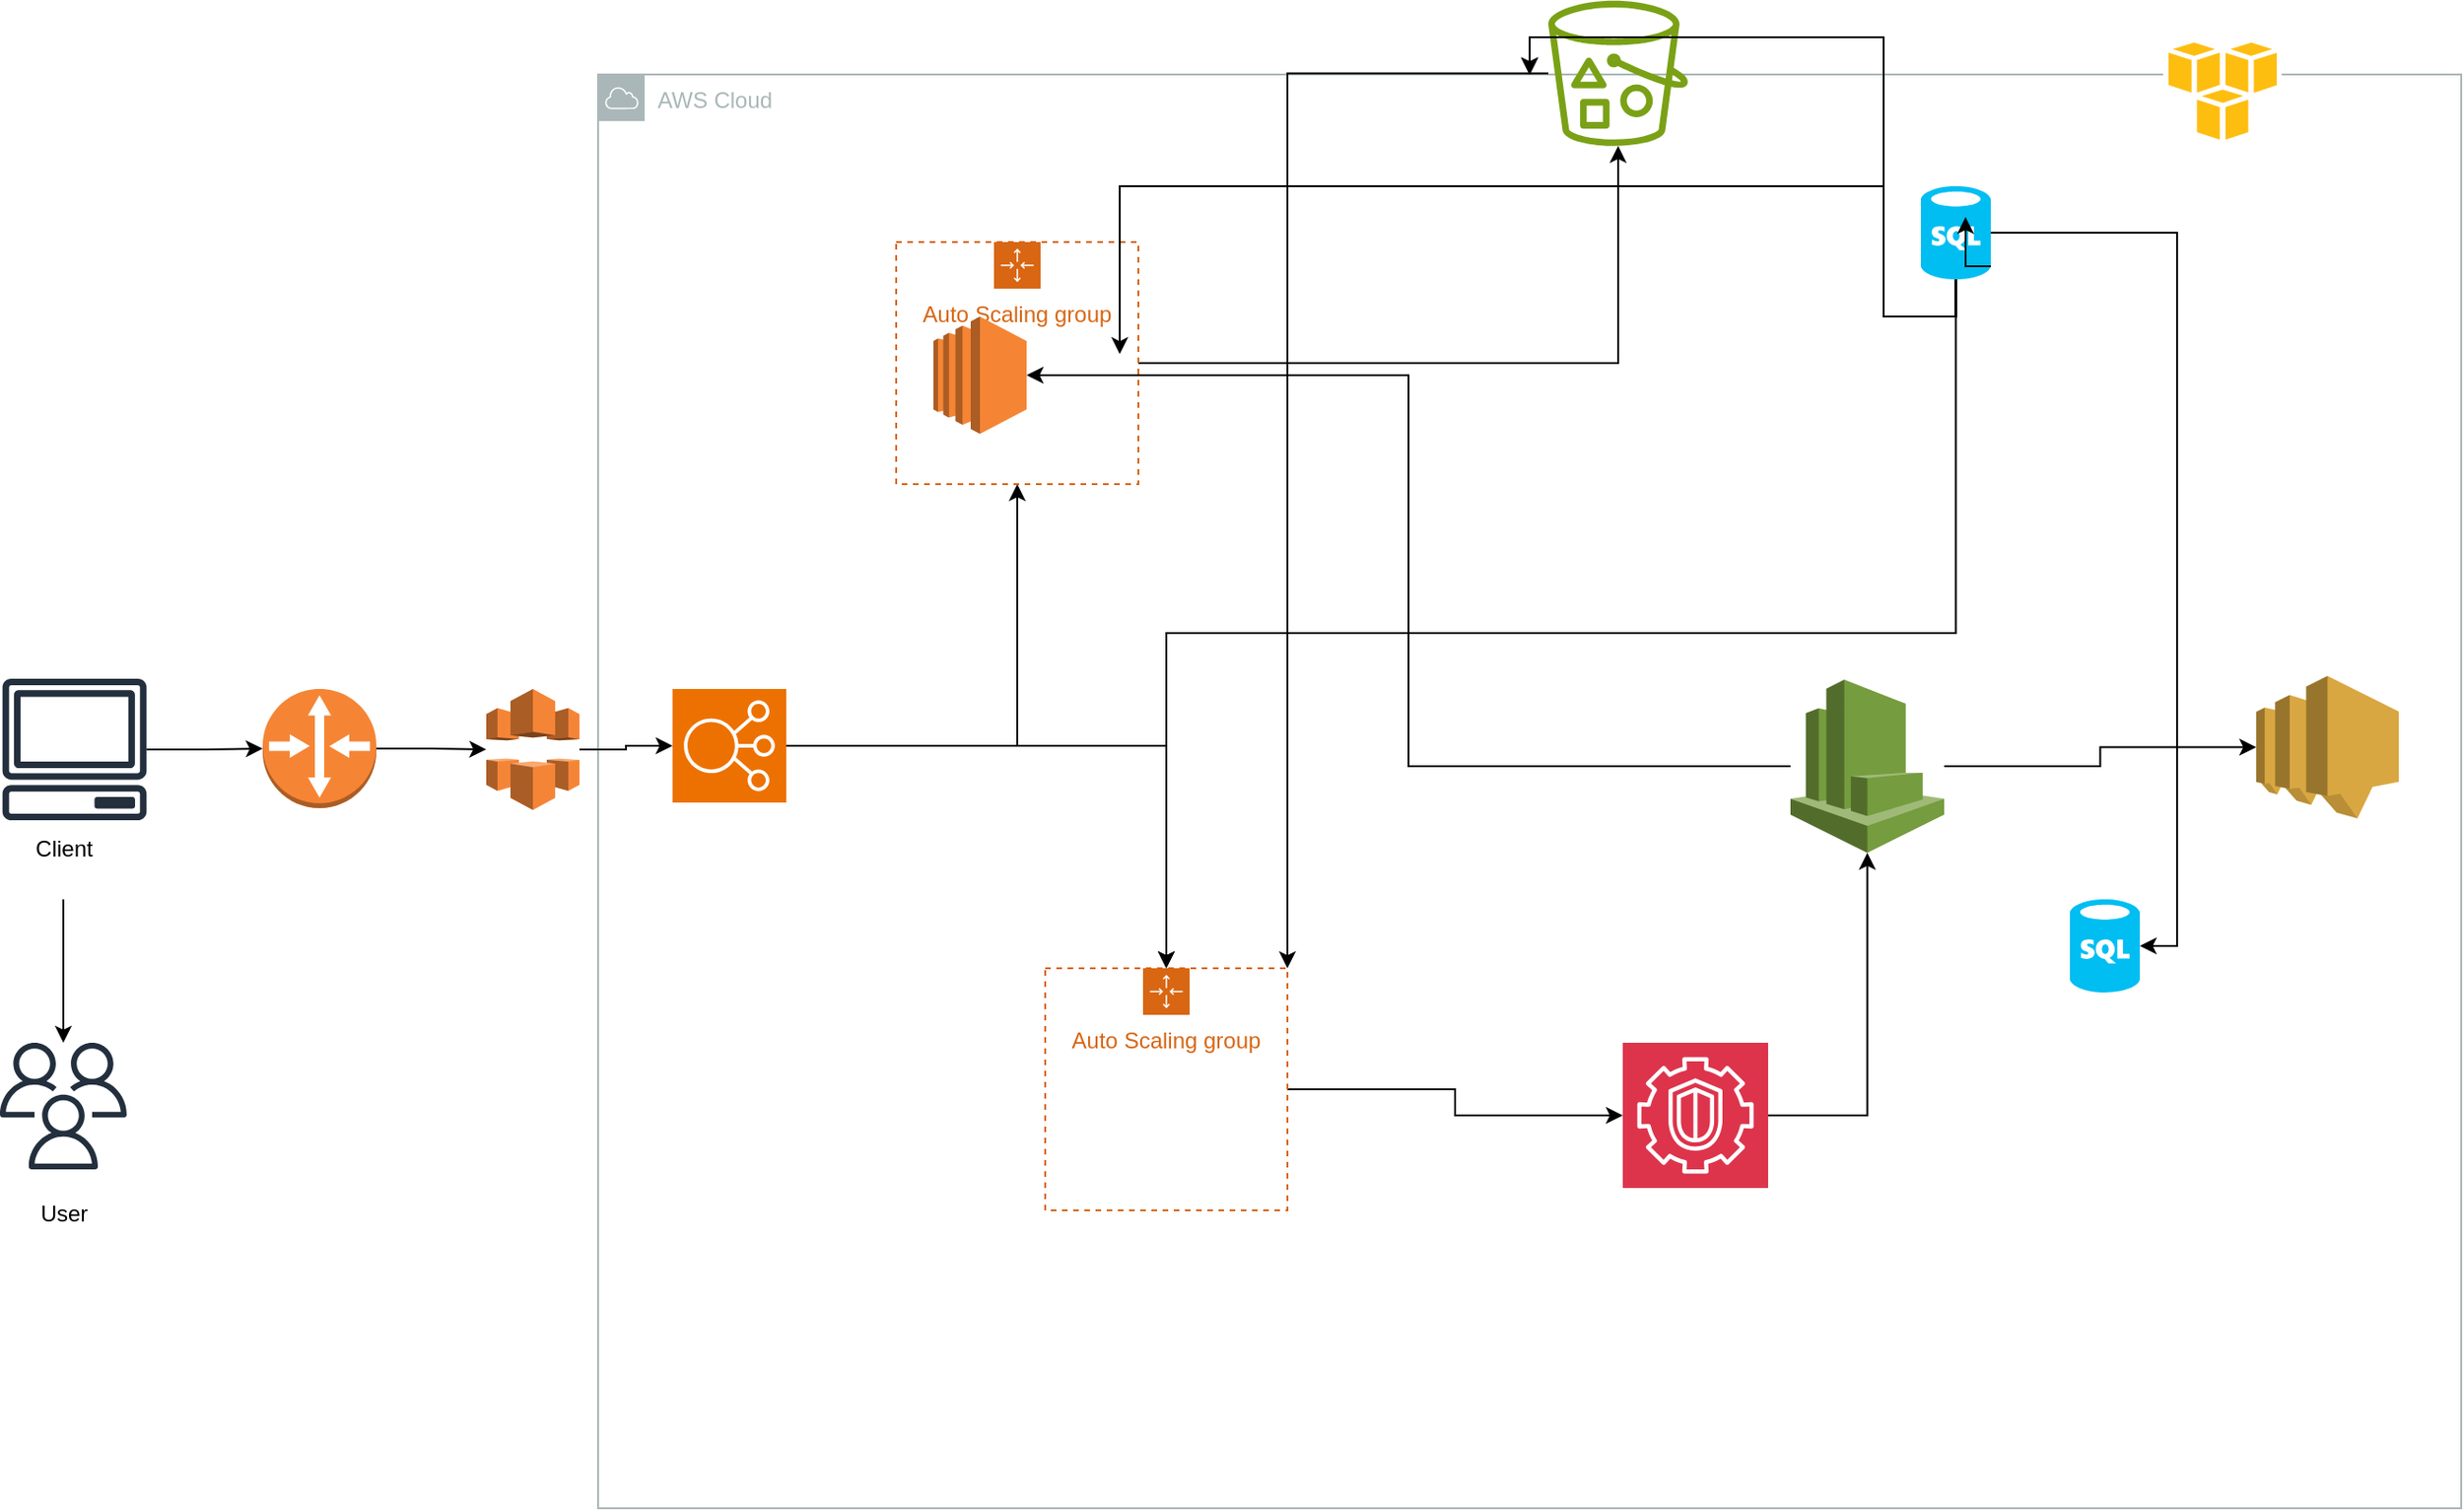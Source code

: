<mxfile version="24.7.7">
  <diagram name="Página-1" id="Nd7OYLYbeYjH9-XzFsc4">
    <mxGraphModel dx="2876" dy="2292" grid="1" gridSize="10" guides="1" tooltips="1" connect="1" arrows="1" fold="1" page="1" pageScale="1" pageWidth="827" pageHeight="1169" math="0" shadow="0">
      <root>
        <mxCell id="0" />
        <mxCell id="1" parent="0" />
        <mxCell id="_TRqi5g4rZKSvp7vSnuN-2" value="AWS Cloud" style="sketch=0;outlineConnect=0;gradientColor=none;html=1;whiteSpace=wrap;fontSize=12;fontStyle=0;shape=mxgraph.aws4.group;grIcon=mxgraph.aws4.group_aws_cloud;strokeColor=#AAB7B8;fillColor=none;verticalAlign=top;align=left;spacingLeft=30;fontColor=#AAB7B8;dashed=0;" vertex="1" parent="1">
          <mxGeometry x="130" y="-210" width="1000" height="770" as="geometry" />
        </mxCell>
        <mxCell id="_TRqi5g4rZKSvp7vSnuN-4" value="" style="sketch=0;outlineConnect=0;fontColor=#232F3E;gradientColor=none;fillColor=#232F3D;strokeColor=none;dashed=0;verticalLabelPosition=bottom;verticalAlign=top;align=center;html=1;fontSize=12;fontStyle=0;aspect=fixed;pointerEvents=1;shape=mxgraph.aws4.users;" vertex="1" parent="1">
          <mxGeometry x="-191" y="310" width="68" height="68" as="geometry" />
        </mxCell>
        <mxCell id="_TRqi5g4rZKSvp7vSnuN-12" style="edgeStyle=orthogonalEdgeStyle;rounded=0;orthogonalLoop=1;jettySize=auto;html=1;" edge="1" parent="1" source="_TRqi5g4rZKSvp7vSnuN-5" target="_TRqi5g4rZKSvp7vSnuN-10">
          <mxGeometry relative="1" as="geometry" />
        </mxCell>
        <mxCell id="_TRqi5g4rZKSvp7vSnuN-5" value="" style="sketch=0;outlineConnect=0;fontColor=#232F3E;gradientColor=none;fillColor=#232F3D;strokeColor=none;dashed=0;verticalLabelPosition=bottom;verticalAlign=top;align=center;html=1;fontSize=12;fontStyle=0;aspect=fixed;pointerEvents=1;shape=mxgraph.aws4.client;" vertex="1" parent="1">
          <mxGeometry x="-190" y="114.5" width="78" height="76" as="geometry" />
        </mxCell>
        <mxCell id="_TRqi5g4rZKSvp7vSnuN-8" style="edgeStyle=orthogonalEdgeStyle;rounded=0;orthogonalLoop=1;jettySize=auto;html=1;" edge="1" parent="1" source="_TRqi5g4rZKSvp7vSnuN-6" target="_TRqi5g4rZKSvp7vSnuN-4">
          <mxGeometry relative="1" as="geometry" />
        </mxCell>
        <mxCell id="_TRqi5g4rZKSvp7vSnuN-6" value="Client&lt;div&gt;&lt;br&gt;&lt;/div&gt;" style="text;html=1;align=center;verticalAlign=middle;resizable=0;points=[];autosize=1;strokeColor=none;fillColor=none;" vertex="1" parent="1">
          <mxGeometry x="-182" y="193" width="50" height="40" as="geometry" />
        </mxCell>
        <mxCell id="_TRqi5g4rZKSvp7vSnuN-7" value="User" style="text;html=1;align=center;verticalAlign=middle;resizable=0;points=[];autosize=1;strokeColor=none;fillColor=none;" vertex="1" parent="1">
          <mxGeometry x="-182" y="387" width="50" height="30" as="geometry" />
        </mxCell>
        <mxCell id="_TRqi5g4rZKSvp7vSnuN-13" style="edgeStyle=orthogonalEdgeStyle;rounded=0;orthogonalLoop=1;jettySize=auto;html=1;" edge="1" parent="1" source="_TRqi5g4rZKSvp7vSnuN-10" target="_TRqi5g4rZKSvp7vSnuN-11">
          <mxGeometry relative="1" as="geometry" />
        </mxCell>
        <mxCell id="_TRqi5g4rZKSvp7vSnuN-10" value="" style="outlineConnect=0;dashed=0;verticalLabelPosition=bottom;verticalAlign=top;align=center;html=1;shape=mxgraph.aws3.router;fillColor=#F58534;gradientColor=none;" vertex="1" parent="1">
          <mxGeometry x="-50" y="120" width="61" height="64" as="geometry" />
        </mxCell>
        <mxCell id="_TRqi5g4rZKSvp7vSnuN-11" value="" style="outlineConnect=0;dashed=0;verticalLabelPosition=bottom;verticalAlign=top;align=center;html=1;shape=mxgraph.aws3.cloudfront;fillColor=#F58536;gradientColor=none;" vertex="1" parent="1">
          <mxGeometry x="70" y="120" width="50" height="65" as="geometry" />
        </mxCell>
        <mxCell id="_TRqi5g4rZKSvp7vSnuN-17" style="edgeStyle=orthogonalEdgeStyle;rounded=0;orthogonalLoop=1;jettySize=auto;html=1;" edge="1" parent="1" source="_TRqi5g4rZKSvp7vSnuN-14" target="_TRqi5g4rZKSvp7vSnuN-15">
          <mxGeometry relative="1" as="geometry" />
        </mxCell>
        <mxCell id="_TRqi5g4rZKSvp7vSnuN-21" style="edgeStyle=orthogonalEdgeStyle;rounded=0;orthogonalLoop=1;jettySize=auto;html=1;" edge="1" parent="1" source="_TRqi5g4rZKSvp7vSnuN-14" target="_TRqi5g4rZKSvp7vSnuN-19">
          <mxGeometry relative="1" as="geometry" />
        </mxCell>
        <mxCell id="_TRqi5g4rZKSvp7vSnuN-14" value="" style="sketch=0;points=[[0,0,0],[0.25,0,0],[0.5,0,0],[0.75,0,0],[1,0,0],[0,1,0],[0.25,1,0],[0.5,1,0],[0.75,1,0],[1,1,0],[0,0.25,0],[0,0.5,0],[0,0.75,0],[1,0.25,0],[1,0.5,0],[1,0.75,0]];outlineConnect=0;fontColor=#232F3E;fillColor=#ED7100;strokeColor=#ffffff;dashed=0;verticalLabelPosition=bottom;verticalAlign=top;align=center;html=1;fontSize=12;fontStyle=0;aspect=fixed;shape=mxgraph.aws4.resourceIcon;resIcon=mxgraph.aws4.elastic_load_balancing;" vertex="1" parent="1">
          <mxGeometry x="170" y="120" width="61" height="61" as="geometry" />
        </mxCell>
        <mxCell id="_TRqi5g4rZKSvp7vSnuN-24" style="edgeStyle=orthogonalEdgeStyle;rounded=0;orthogonalLoop=1;jettySize=auto;html=1;" edge="1" parent="1" source="_TRqi5g4rZKSvp7vSnuN-15" target="_TRqi5g4rZKSvp7vSnuN-23">
          <mxGeometry relative="1" as="geometry" />
        </mxCell>
        <mxCell id="_TRqi5g4rZKSvp7vSnuN-15" value="Auto Scaling group" style="points=[[0,0],[0.25,0],[0.5,0],[0.75,0],[1,0],[1,0.25],[1,0.5],[1,0.75],[1,1],[0.75,1],[0.5,1],[0.25,1],[0,1],[0,0.75],[0,0.5],[0,0.25]];outlineConnect=0;gradientColor=none;html=1;whiteSpace=wrap;fontSize=12;fontStyle=0;container=1;pointerEvents=0;collapsible=0;recursiveResize=0;shape=mxgraph.aws4.groupCenter;grIcon=mxgraph.aws4.group_auto_scaling_group;grStroke=1;strokeColor=#D86613;fillColor=none;verticalAlign=top;align=center;fontColor=#D86613;dashed=1;spacingTop=25;" vertex="1" parent="1">
          <mxGeometry x="290" y="-120" width="130" height="130" as="geometry" />
        </mxCell>
        <mxCell id="_TRqi5g4rZKSvp7vSnuN-16" style="edgeStyle=orthogonalEdgeStyle;rounded=0;orthogonalLoop=1;jettySize=auto;html=1;entryX=0;entryY=0.5;entryDx=0;entryDy=0;entryPerimeter=0;" edge="1" parent="1" source="_TRqi5g4rZKSvp7vSnuN-11" target="_TRqi5g4rZKSvp7vSnuN-14">
          <mxGeometry relative="1" as="geometry" />
        </mxCell>
        <mxCell id="_TRqi5g4rZKSvp7vSnuN-26" style="edgeStyle=orthogonalEdgeStyle;rounded=0;orthogonalLoop=1;jettySize=auto;html=1;" edge="1" parent="1" source="_TRqi5g4rZKSvp7vSnuN-19" target="_TRqi5g4rZKSvp7vSnuN-25">
          <mxGeometry relative="1" as="geometry" />
        </mxCell>
        <mxCell id="_TRqi5g4rZKSvp7vSnuN-19" value="Auto Scaling group" style="points=[[0,0],[0.25,0],[0.5,0],[0.75,0],[1,0],[1,0.25],[1,0.5],[1,0.75],[1,1],[0.75,1],[0.5,1],[0.25,1],[0,1],[0,0.75],[0,0.5],[0,0.25]];outlineConnect=0;gradientColor=none;html=1;whiteSpace=wrap;fontSize=12;fontStyle=0;container=1;pointerEvents=0;collapsible=0;recursiveResize=0;shape=mxgraph.aws4.groupCenter;grIcon=mxgraph.aws4.group_auto_scaling_group;grStroke=1;strokeColor=#D86613;fillColor=none;verticalAlign=top;align=center;fontColor=#D86613;dashed=1;spacingTop=25;" vertex="1" parent="1">
          <mxGeometry x="370" y="270" width="130" height="130" as="geometry" />
        </mxCell>
        <mxCell id="_TRqi5g4rZKSvp7vSnuN-22" value="" style="dashed=0;outlineConnect=0;html=1;align=center;labelPosition=center;verticalLabelPosition=bottom;verticalAlign=top;shape=mxgraph.weblogos.aws" vertex="1" parent="1">
          <mxGeometry x="970" y="-230" width="63.6" height="58.4" as="geometry" />
        </mxCell>
        <mxCell id="_TRqi5g4rZKSvp7vSnuN-34" style="edgeStyle=orthogonalEdgeStyle;rounded=0;orthogonalLoop=1;jettySize=auto;html=1;entryX=1;entryY=0;entryDx=0;entryDy=0;" edge="1" parent="1" source="_TRqi5g4rZKSvp7vSnuN-23" target="_TRqi5g4rZKSvp7vSnuN-19">
          <mxGeometry relative="1" as="geometry" />
        </mxCell>
        <mxCell id="_TRqi5g4rZKSvp7vSnuN-23" value="" style="sketch=0;outlineConnect=0;fontColor=#232F3E;gradientColor=none;fillColor=#7AA116;strokeColor=none;dashed=0;verticalLabelPosition=bottom;verticalAlign=top;align=center;html=1;fontSize=12;fontStyle=0;aspect=fixed;pointerEvents=1;shape=mxgraph.aws4.bucket_with_objects;" vertex="1" parent="1">
          <mxGeometry x="640" y="-249.6" width="75" height="78" as="geometry" />
        </mxCell>
        <mxCell id="_TRqi5g4rZKSvp7vSnuN-33" style="edgeStyle=orthogonalEdgeStyle;rounded=0;orthogonalLoop=1;jettySize=auto;html=1;" edge="1" parent="1" source="_TRqi5g4rZKSvp7vSnuN-25" target="_TRqi5g4rZKSvp7vSnuN-29">
          <mxGeometry relative="1" as="geometry" />
        </mxCell>
        <mxCell id="_TRqi5g4rZKSvp7vSnuN-25" value="" style="sketch=0;points=[[0,0,0],[0.25,0,0],[0.5,0,0],[0.75,0,0],[1,0,0],[0,1,0],[0.25,1,0],[0.5,1,0],[0.75,1,0],[1,1,0],[0,0.25,0],[0,0.5,0],[0,0.75,0],[1,0.25,0],[1,0.5,0],[1,0.75,0]];outlineConnect=0;fontColor=#232F3E;fillColor=#DD344C;strokeColor=#ffffff;dashed=0;verticalLabelPosition=bottom;verticalAlign=top;align=center;html=1;fontSize=12;fontStyle=0;aspect=fixed;shape=mxgraph.aws4.resourceIcon;resIcon=mxgraph.aws4.guardduty;" vertex="1" parent="1">
          <mxGeometry x="680" y="310" width="78" height="78" as="geometry" />
        </mxCell>
        <mxCell id="_TRqi5g4rZKSvp7vSnuN-40" style="edgeStyle=orthogonalEdgeStyle;rounded=0;orthogonalLoop=1;jettySize=auto;html=1;" edge="1" parent="1" source="_TRqi5g4rZKSvp7vSnuN-27" target="_TRqi5g4rZKSvp7vSnuN-2">
          <mxGeometry relative="1" as="geometry" />
        </mxCell>
        <mxCell id="_TRqi5g4rZKSvp7vSnuN-41" style="edgeStyle=orthogonalEdgeStyle;rounded=0;orthogonalLoop=1;jettySize=auto;html=1;" edge="1" parent="1" source="_TRqi5g4rZKSvp7vSnuN-27" target="_TRqi5g4rZKSvp7vSnuN-2">
          <mxGeometry relative="1" as="geometry" />
        </mxCell>
        <mxCell id="_TRqi5g4rZKSvp7vSnuN-42" style="edgeStyle=orthogonalEdgeStyle;rounded=0;orthogonalLoop=1;jettySize=auto;html=1;" edge="1" parent="1" source="_TRqi5g4rZKSvp7vSnuN-27" target="_TRqi5g4rZKSvp7vSnuN-2">
          <mxGeometry relative="1" as="geometry" />
        </mxCell>
        <mxCell id="_TRqi5g4rZKSvp7vSnuN-45" style="edgeStyle=orthogonalEdgeStyle;rounded=0;orthogonalLoop=1;jettySize=auto;html=1;" edge="1" parent="1" source="_TRqi5g4rZKSvp7vSnuN-27" target="_TRqi5g4rZKSvp7vSnuN-19">
          <mxGeometry relative="1" as="geometry">
            <Array as="points">
              <mxPoint x="859" y="90" />
              <mxPoint x="435" y="90" />
            </Array>
          </mxGeometry>
        </mxCell>
        <mxCell id="_TRqi5g4rZKSvp7vSnuN-27" value="" style="verticalLabelPosition=bottom;html=1;verticalAlign=top;align=center;strokeColor=none;fillColor=#00BEF2;shape=mxgraph.azure.sql_database;" vertex="1" parent="1">
          <mxGeometry x="840" y="-150" width="37.5" height="50" as="geometry" />
        </mxCell>
        <mxCell id="_TRqi5g4rZKSvp7vSnuN-28" value="" style="verticalLabelPosition=bottom;html=1;verticalAlign=top;align=center;strokeColor=none;fillColor=#00BEF2;shape=mxgraph.azure.sql_database;" vertex="1" parent="1">
          <mxGeometry x="920" y="233" width="37.5" height="50" as="geometry" />
        </mxCell>
        <mxCell id="_TRqi5g4rZKSvp7vSnuN-43" style="edgeStyle=orthogonalEdgeStyle;rounded=0;orthogonalLoop=1;jettySize=auto;html=1;" edge="1" parent="1" source="_TRqi5g4rZKSvp7vSnuN-29" target="_TRqi5g4rZKSvp7vSnuN-38">
          <mxGeometry relative="1" as="geometry" />
        </mxCell>
        <mxCell id="_TRqi5g4rZKSvp7vSnuN-29" value="" style="outlineConnect=0;dashed=0;verticalLabelPosition=bottom;verticalAlign=top;align=center;html=1;shape=mxgraph.aws3.cloudwatch;fillColor=#759C3E;gradientColor=none;" vertex="1" parent="1">
          <mxGeometry x="770" y="115" width="82.5" height="93" as="geometry" />
        </mxCell>
        <mxCell id="_TRqi5g4rZKSvp7vSnuN-35" value="" style="outlineConnect=0;dashed=0;verticalLabelPosition=bottom;verticalAlign=top;align=center;html=1;shape=mxgraph.aws3.ec2;fillColor=#F58534;gradientColor=none;" vertex="1" parent="1">
          <mxGeometry x="310" y="-80" width="50" height="63" as="geometry" />
        </mxCell>
        <mxCell id="_TRqi5g4rZKSvp7vSnuN-36" style="edgeStyle=orthogonalEdgeStyle;rounded=0;orthogonalLoop=1;jettySize=auto;html=1;exitX=1;exitY=0.86;exitDx=0;exitDy=0;exitPerimeter=0;entryX=0.64;entryY=0.331;entryDx=0;entryDy=0;entryPerimeter=0;" edge="1" parent="1" source="_TRqi5g4rZKSvp7vSnuN-27" target="_TRqi5g4rZKSvp7vSnuN-27">
          <mxGeometry relative="1" as="geometry" />
        </mxCell>
        <mxCell id="_TRqi5g4rZKSvp7vSnuN-37" style="edgeStyle=orthogonalEdgeStyle;rounded=0;orthogonalLoop=1;jettySize=auto;html=1;entryX=0.28;entryY=0.195;entryDx=0;entryDy=0;entryPerimeter=0;" edge="1" parent="1" source="_TRqi5g4rZKSvp7vSnuN-27" target="_TRqi5g4rZKSvp7vSnuN-2">
          <mxGeometry relative="1" as="geometry">
            <Array as="points">
              <mxPoint x="859" y="-80" />
              <mxPoint x="820" y="-80" />
              <mxPoint x="820" y="-150" />
              <mxPoint x="410" y="-150" />
            </Array>
          </mxGeometry>
        </mxCell>
        <mxCell id="_TRqi5g4rZKSvp7vSnuN-38" value="" style="outlineConnect=0;dashed=0;verticalLabelPosition=bottom;verticalAlign=top;align=center;html=1;shape=mxgraph.aws3.sns;fillColor=#D9A741;gradientColor=none;" vertex="1" parent="1">
          <mxGeometry x="1020" y="113" width="76.5" height="76.5" as="geometry" />
        </mxCell>
        <mxCell id="_TRqi5g4rZKSvp7vSnuN-39" style="edgeStyle=orthogonalEdgeStyle;rounded=0;orthogonalLoop=1;jettySize=auto;html=1;entryX=1;entryY=0.5;entryDx=0;entryDy=0;entryPerimeter=0;" edge="1" parent="1" source="_TRqi5g4rZKSvp7vSnuN-29" target="_TRqi5g4rZKSvp7vSnuN-35">
          <mxGeometry relative="1" as="geometry" />
        </mxCell>
        <mxCell id="_TRqi5g4rZKSvp7vSnuN-44" style="edgeStyle=orthogonalEdgeStyle;rounded=0;orthogonalLoop=1;jettySize=auto;html=1;entryX=1;entryY=0.5;entryDx=0;entryDy=0;entryPerimeter=0;" edge="1" parent="1" source="_TRqi5g4rZKSvp7vSnuN-27" target="_TRqi5g4rZKSvp7vSnuN-28">
          <mxGeometry relative="1" as="geometry" />
        </mxCell>
      </root>
    </mxGraphModel>
  </diagram>
</mxfile>
